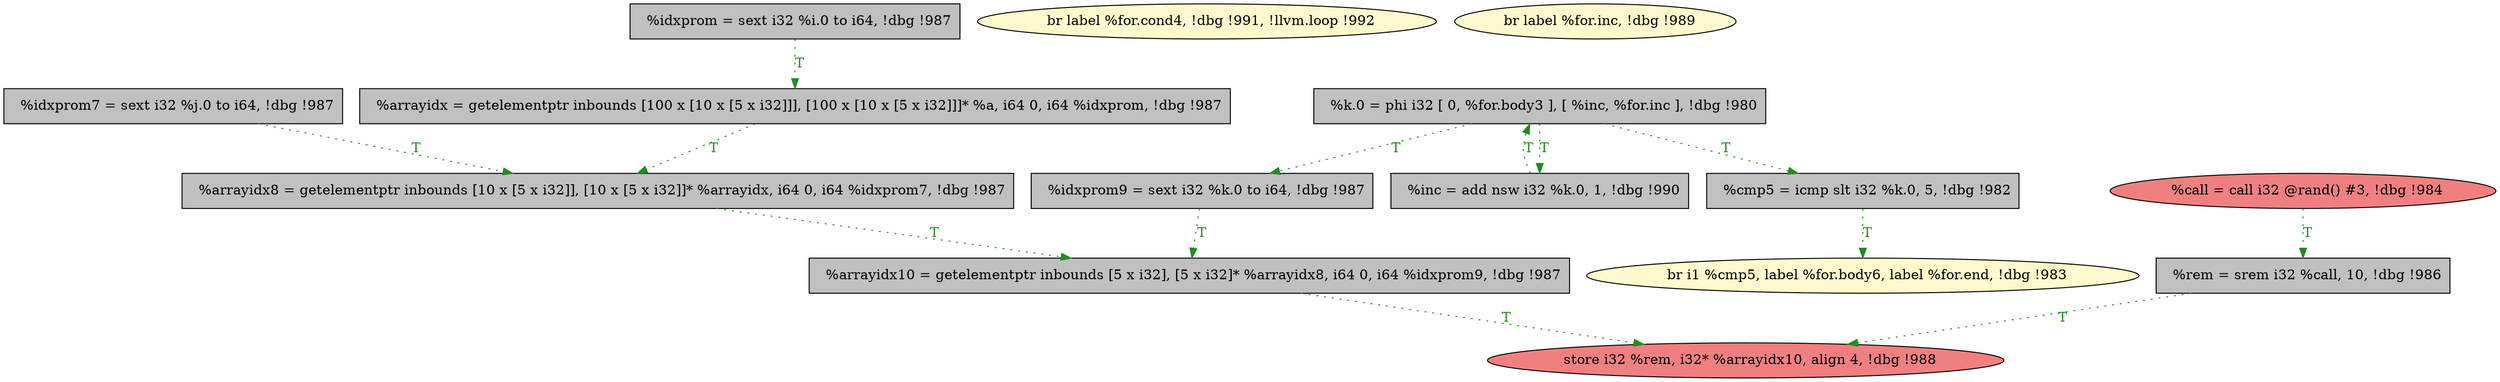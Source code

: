 
digraph G {


node363 [fillcolor=grey,label="  %rem = srem i32 %call, 10, !dbg !986",shape=rectangle,style=filled ]
node362 [fillcolor=lemonchiffon,label="  br i1 %cmp5, label %for.body6, label %for.end, !dbg !983",shape=ellipse,style=filled ]
node358 [fillcolor=lightcoral,label="  store i32 %rem, i32* %arrayidx10, align 4, !dbg !988",shape=ellipse,style=filled ]
node356 [fillcolor=grey,label="  %cmp5 = icmp slt i32 %k.0, 5, !dbg !982",shape=rectangle,style=filled ]
node361 [fillcolor=grey,label="  %idxprom = sext i32 %i.0 to i64, !dbg !987",shape=rectangle,style=filled ]
node355 [fillcolor=grey,label="  %arrayidx8 = getelementptr inbounds [10 x [5 x i32]], [10 x [5 x i32]]* %arrayidx, i64 0, i64 %idxprom7, !dbg !987",shape=rectangle,style=filled ]
node360 [fillcolor=grey,label="  %k.0 = phi i32 [ 0, %for.body3 ], [ %inc, %for.inc ], !dbg !980",shape=rectangle,style=filled ]
node350 [fillcolor=grey,label="  %inc = add nsw i32 %k.0, 1, !dbg !990",shape=rectangle,style=filled ]
node349 [fillcolor=lemonchiffon,label="  br label %for.cond4, !dbg !991, !llvm.loop !992",shape=ellipse,style=filled ]
node359 [fillcolor=grey,label="  %arrayidx10 = getelementptr inbounds [5 x i32], [5 x i32]* %arrayidx8, i64 0, i64 %idxprom9, !dbg !987",shape=rectangle,style=filled ]
node353 [fillcolor=grey,label="  %idxprom7 = sext i32 %j.0 to i64, !dbg !987",shape=rectangle,style=filled ]
node351 [fillcolor=lemonchiffon,label="  br label %for.inc, !dbg !989",shape=ellipse,style=filled ]
node352 [fillcolor=grey,label="  %idxprom9 = sext i32 %k.0 to i64, !dbg !987",shape=rectangle,style=filled ]
node357 [fillcolor=lightcoral,label="  %call = call i32 @rand() #3, !dbg !984",shape=ellipse,style=filled ]
node354 [fillcolor=grey,label="  %arrayidx = getelementptr inbounds [100 x [10 x [5 x i32]]], [100 x [10 x [5 x i32]]]* %a, i64 0, i64 %idxprom, !dbg !987",shape=rectangle,style=filled ]

node354->node355 [style=dotted,color=forestgreen,label="T",fontcolor=forestgreen ]
node356->node362 [style=dotted,color=forestgreen,label="T",fontcolor=forestgreen ]
node355->node359 [style=dotted,color=forestgreen,label="T",fontcolor=forestgreen ]
node350->node360 [style=dotted,color=forestgreen,label="T",fontcolor=forestgreen ]
node357->node363 [style=dotted,color=forestgreen,label="T",fontcolor=forestgreen ]
node360->node350 [style=dotted,color=forestgreen,label="T",fontcolor=forestgreen ]
node353->node355 [style=dotted,color=forestgreen,label="T",fontcolor=forestgreen ]
node363->node358 [style=dotted,color=forestgreen,label="T",fontcolor=forestgreen ]
node352->node359 [style=dotted,color=forestgreen,label="T",fontcolor=forestgreen ]
node361->node354 [style=dotted,color=forestgreen,label="T",fontcolor=forestgreen ]
node360->node352 [style=dotted,color=forestgreen,label="T",fontcolor=forestgreen ]
node360->node356 [style=dotted,color=forestgreen,label="T",fontcolor=forestgreen ]
node359->node358 [style=dotted,color=forestgreen,label="T",fontcolor=forestgreen ]


}
